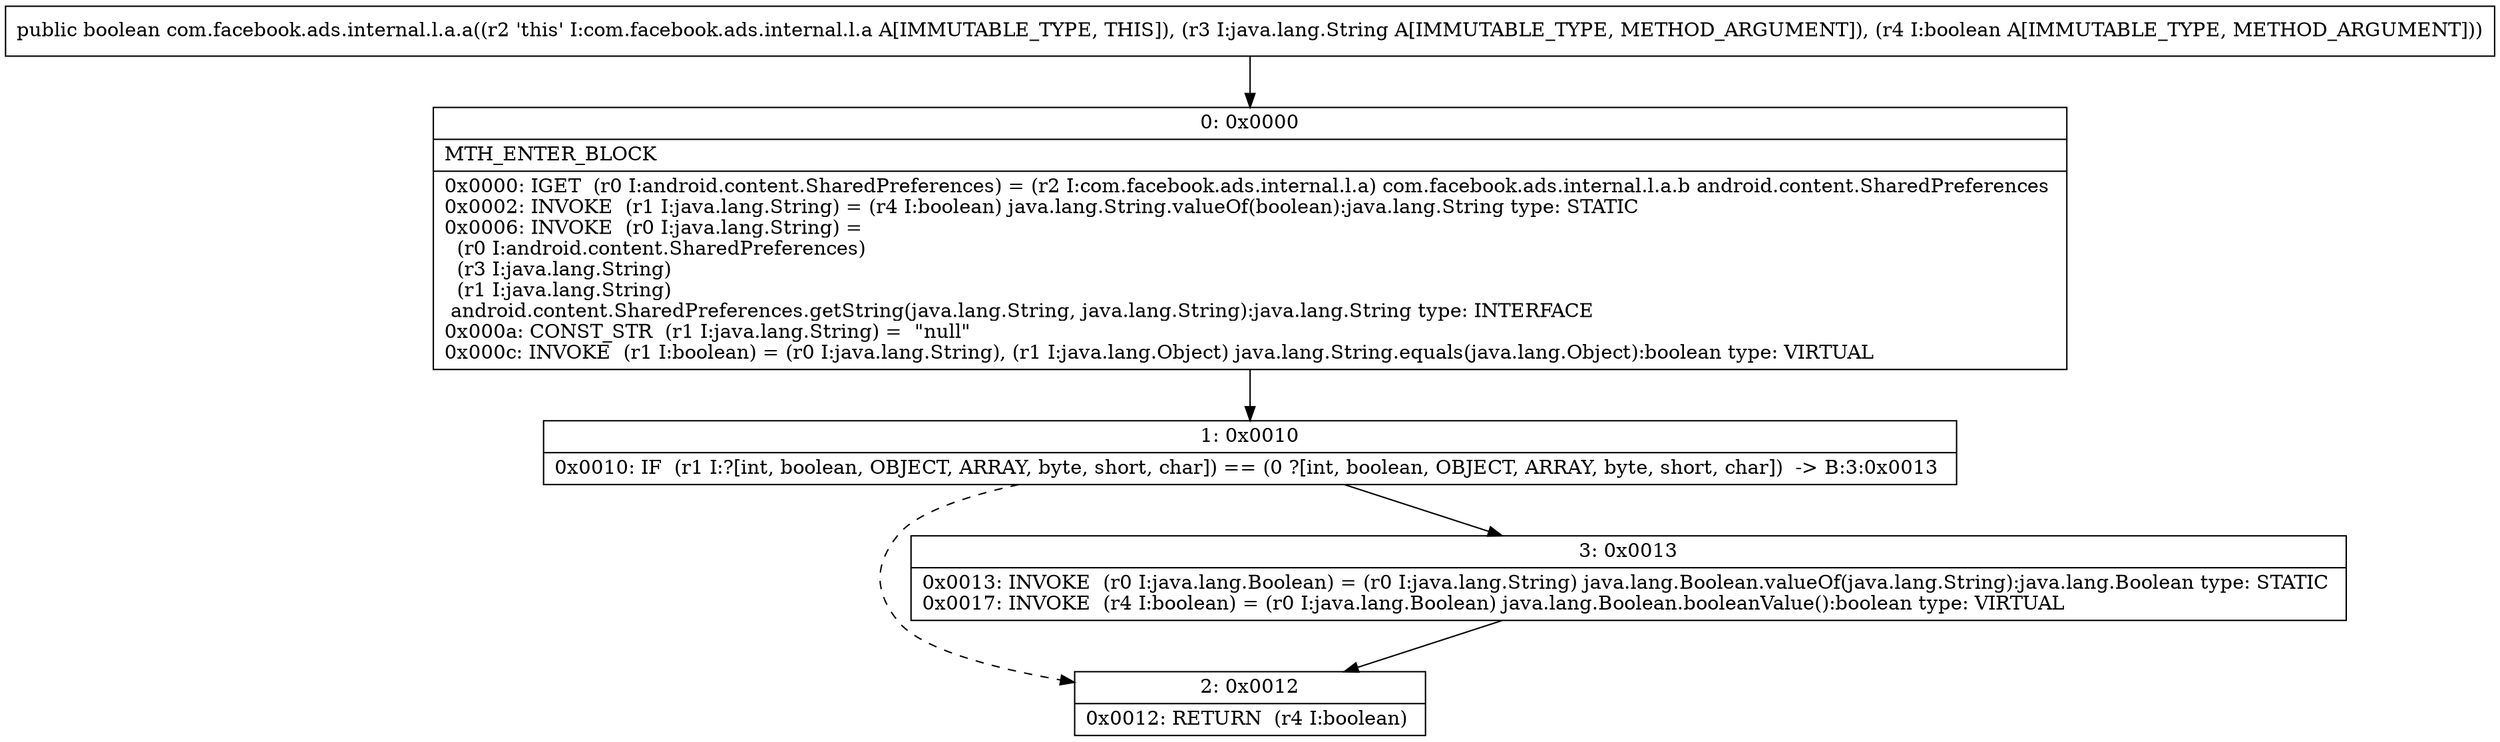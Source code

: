 digraph "CFG forcom.facebook.ads.internal.l.a.a(Ljava\/lang\/String;Z)Z" {
Node_0 [shape=record,label="{0\:\ 0x0000|MTH_ENTER_BLOCK\l|0x0000: IGET  (r0 I:android.content.SharedPreferences) = (r2 I:com.facebook.ads.internal.l.a) com.facebook.ads.internal.l.a.b android.content.SharedPreferences \l0x0002: INVOKE  (r1 I:java.lang.String) = (r4 I:boolean) java.lang.String.valueOf(boolean):java.lang.String type: STATIC \l0x0006: INVOKE  (r0 I:java.lang.String) = \l  (r0 I:android.content.SharedPreferences)\l  (r3 I:java.lang.String)\l  (r1 I:java.lang.String)\l android.content.SharedPreferences.getString(java.lang.String, java.lang.String):java.lang.String type: INTERFACE \l0x000a: CONST_STR  (r1 I:java.lang.String) =  \"null\" \l0x000c: INVOKE  (r1 I:boolean) = (r0 I:java.lang.String), (r1 I:java.lang.Object) java.lang.String.equals(java.lang.Object):boolean type: VIRTUAL \l}"];
Node_1 [shape=record,label="{1\:\ 0x0010|0x0010: IF  (r1 I:?[int, boolean, OBJECT, ARRAY, byte, short, char]) == (0 ?[int, boolean, OBJECT, ARRAY, byte, short, char])  \-\> B:3:0x0013 \l}"];
Node_2 [shape=record,label="{2\:\ 0x0012|0x0012: RETURN  (r4 I:boolean) \l}"];
Node_3 [shape=record,label="{3\:\ 0x0013|0x0013: INVOKE  (r0 I:java.lang.Boolean) = (r0 I:java.lang.String) java.lang.Boolean.valueOf(java.lang.String):java.lang.Boolean type: STATIC \l0x0017: INVOKE  (r4 I:boolean) = (r0 I:java.lang.Boolean) java.lang.Boolean.booleanValue():boolean type: VIRTUAL \l}"];
MethodNode[shape=record,label="{public boolean com.facebook.ads.internal.l.a.a((r2 'this' I:com.facebook.ads.internal.l.a A[IMMUTABLE_TYPE, THIS]), (r3 I:java.lang.String A[IMMUTABLE_TYPE, METHOD_ARGUMENT]), (r4 I:boolean A[IMMUTABLE_TYPE, METHOD_ARGUMENT])) }"];
MethodNode -> Node_0;
Node_0 -> Node_1;
Node_1 -> Node_2[style=dashed];
Node_1 -> Node_3;
Node_3 -> Node_2;
}


